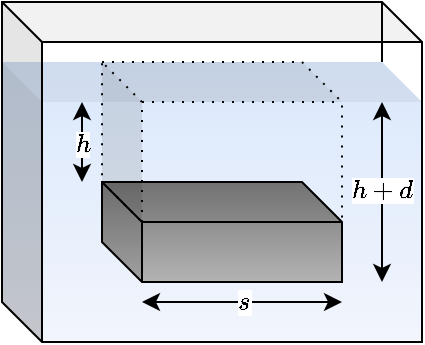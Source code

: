 <mxfile version="24.7.17">
  <diagram name="Pagina-1" id="bMyAvzw6Igu0qY_sgPfR">
    <mxGraphModel dx="568" dy="329" grid="1" gridSize="10" guides="1" tooltips="1" connect="1" arrows="1" fold="1" page="1" pageScale="1" pageWidth="827" pageHeight="1169" math="1" shadow="0">
      <root>
        <mxCell id="0" />
        <mxCell id="1" parent="0" />
        <mxCell id="hZtr5Aev3rLhm0cG1lmb-7" value="" style="shape=cube;whiteSpace=wrap;html=1;boundedLbl=1;backgroundOutline=1;darkOpacity=0.05;darkOpacity2=0.1;fillColor=#DAE8FC;strokeColor=none;gradientColor=#F2F5FC;" vertex="1" parent="1">
          <mxGeometry x="300" y="320" width="210" height="140" as="geometry" />
        </mxCell>
        <mxCell id="hZtr5Aev3rLhm0cG1lmb-14" value="" style="shape=cube;whiteSpace=wrap;html=1;boundedLbl=1;backgroundOutline=1;darkOpacity=0.05;darkOpacity2=0.1;fillColor=none;" vertex="1" parent="1">
          <mxGeometry x="300" y="290" width="210" height="170" as="geometry" />
        </mxCell>
        <mxCell id="hZtr5Aev3rLhm0cG1lmb-15" value="" style="shape=cube;whiteSpace=wrap;html=1;boundedLbl=1;backgroundOutline=1;darkOpacity=0.05;darkOpacity2=0.1;fillColor=#787878;strokeColor=default;gradientColor=#b3b3b3;" vertex="1" parent="1">
          <mxGeometry x="350" y="380" width="120" height="50" as="geometry" />
        </mxCell>
        <mxCell id="hZtr5Aev3rLhm0cG1lmb-16" value="" style="shape=cube;whiteSpace=wrap;html=1;boundedLbl=1;backgroundOutline=1;darkOpacity=0.05;darkOpacity2=0.1;dashed=1;dashPattern=1 4;fillColor=none;shadow=0;fontColor=default;pointerEvents=1;" vertex="1" parent="1">
          <mxGeometry x="350" y="320" width="120" height="80" as="geometry" />
        </mxCell>
        <mxCell id="hZtr5Aev3rLhm0cG1lmb-17" value="" style="endArrow=classic;startArrow=classic;html=1;rounded=0;" edge="1" parent="1">
          <mxGeometry width="50" height="50" relative="1" as="geometry">
            <mxPoint x="340" y="380" as="sourcePoint" />
            <mxPoint x="340" y="340" as="targetPoint" />
          </mxGeometry>
        </mxCell>
        <mxCell id="hZtr5Aev3rLhm0cG1lmb-19" value="\(h\)" style="edgeLabel;html=1;align=center;verticalAlign=middle;resizable=0;points=[];" vertex="1" connectable="0" parent="hZtr5Aev3rLhm0cG1lmb-17">
          <mxGeometry x="-0.015" relative="1" as="geometry">
            <mxPoint as="offset" />
          </mxGeometry>
        </mxCell>
        <mxCell id="hZtr5Aev3rLhm0cG1lmb-18" value="" style="endArrow=classic;startArrow=classic;html=1;rounded=0;" edge="1" parent="1">
          <mxGeometry width="50" height="50" relative="1" as="geometry">
            <mxPoint x="490" y="430" as="sourcePoint" />
            <mxPoint x="490" y="340" as="targetPoint" />
          </mxGeometry>
        </mxCell>
        <mxCell id="hZtr5Aev3rLhm0cG1lmb-20" value="\(h+d\)" style="edgeLabel;html=1;align=center;verticalAlign=middle;resizable=0;points=[];" vertex="1" connectable="0" parent="hZtr5Aev3rLhm0cG1lmb-18">
          <mxGeometry x="0.028" relative="1" as="geometry">
            <mxPoint as="offset" />
          </mxGeometry>
        </mxCell>
        <mxCell id="hZtr5Aev3rLhm0cG1lmb-21" value="" style="endArrow=classic;startArrow=classic;html=1;rounded=0;" edge="1" parent="1">
          <mxGeometry width="50" height="50" relative="1" as="geometry">
            <mxPoint x="470" y="440" as="sourcePoint" />
            <mxPoint x="370" y="440" as="targetPoint" />
          </mxGeometry>
        </mxCell>
        <mxCell id="hZtr5Aev3rLhm0cG1lmb-22" value="\(s\)" style="edgeLabel;html=1;align=center;verticalAlign=middle;resizable=0;points=[];" vertex="1" connectable="0" parent="hZtr5Aev3rLhm0cG1lmb-21">
          <mxGeometry x="-0.015" relative="1" as="geometry">
            <mxPoint as="offset" />
          </mxGeometry>
        </mxCell>
        <mxCell id="hZtr5Aev3rLhm0cG1lmb-24" value="" style="endArrow=none;html=1;rounded=0;" edge="1" parent="1">
          <mxGeometry width="50" height="50" relative="1" as="geometry">
            <mxPoint x="490" y="290" as="sourcePoint" />
            <mxPoint x="490" y="320" as="targetPoint" />
          </mxGeometry>
        </mxCell>
      </root>
    </mxGraphModel>
  </diagram>
</mxfile>
